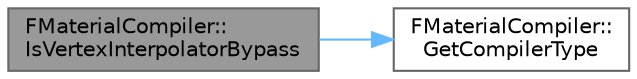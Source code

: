 digraph "FMaterialCompiler::IsVertexInterpolatorBypass"
{
 // INTERACTIVE_SVG=YES
 // LATEX_PDF_SIZE
  bgcolor="transparent";
  edge [fontname=Helvetica,fontsize=10,labelfontname=Helvetica,labelfontsize=10];
  node [fontname=Helvetica,fontsize=10,shape=box,height=0.2,width=0.4];
  rankdir="LR";
  Node1 [id="Node000001",label="FMaterialCompiler::\lIsVertexInterpolatorBypass",height=0.2,width=0.4,color="gray40", fillcolor="grey60", style="filled", fontcolor="black",tooltip=" "];
  Node1 -> Node2 [id="edge1_Node000001_Node000002",color="steelblue1",style="solid",tooltip=" "];
  Node2 [id="Node000002",label="FMaterialCompiler::\lGetCompilerType",height=0.2,width=0.4,color="grey40", fillcolor="white", style="filled",URL="$d6/dca/classFMaterialCompiler.html#ae47717cc86c6192865c8f6c750768d38",tooltip=" "];
}
